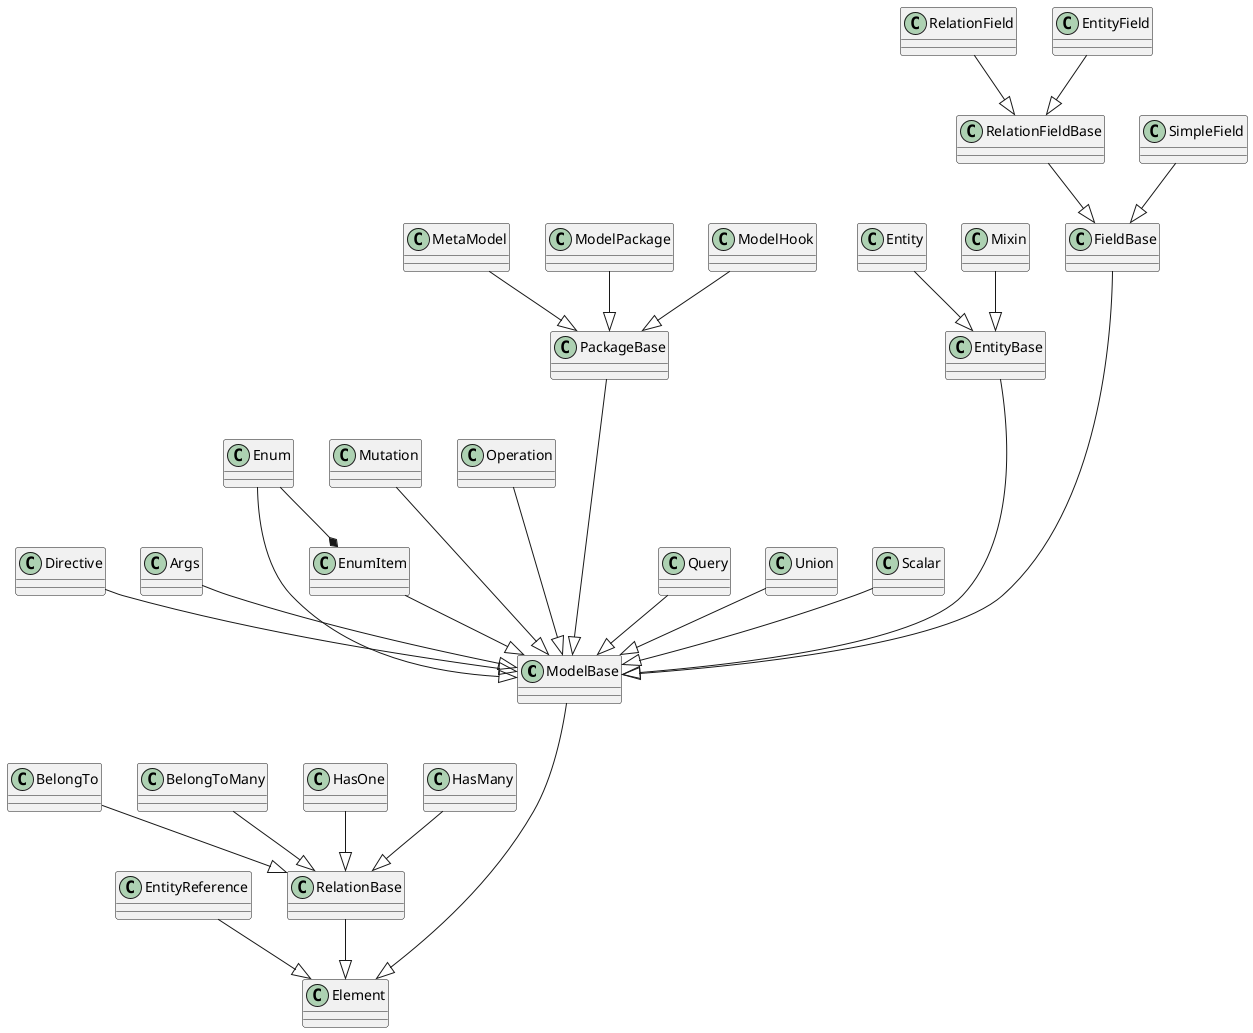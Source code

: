 @startuml
ModelBase ----|> Element
EntityReference --|> Element
RelationBase --|> Element
BelongTo --|> RelationBase
BelongToMany --|> RelationBase
HasOne --|> RelationBase
HasMany --|> RelationBase
Directive --|> ModelBase
Args --|> ModelBase
Enum ---|> ModelBase
Enum --* EnumItem
EnumItem --|> ModelBase
Mutation ---|> ModelBase
Operation ---|> ModelBase
PackageBase ----|> ModelBase
MetaModel --|>  PackageBase
ModelPackage --|> PackageBase
ModelHook --|> PackageBase
Query --|> ModelBase
Union --|> ModelBase
Scalar --|> ModelBase
EntityBase ----|> ModelBase
Entity --|> EntityBase
Mixin --|> EntityBase
FieldBase -----|> ModelBase
RelationFieldBase --|> FieldBase
SimpleField --|> FieldBase
RelationField --|> RelationFieldBase
EntityField --|> RelationFieldBase

@enduml
